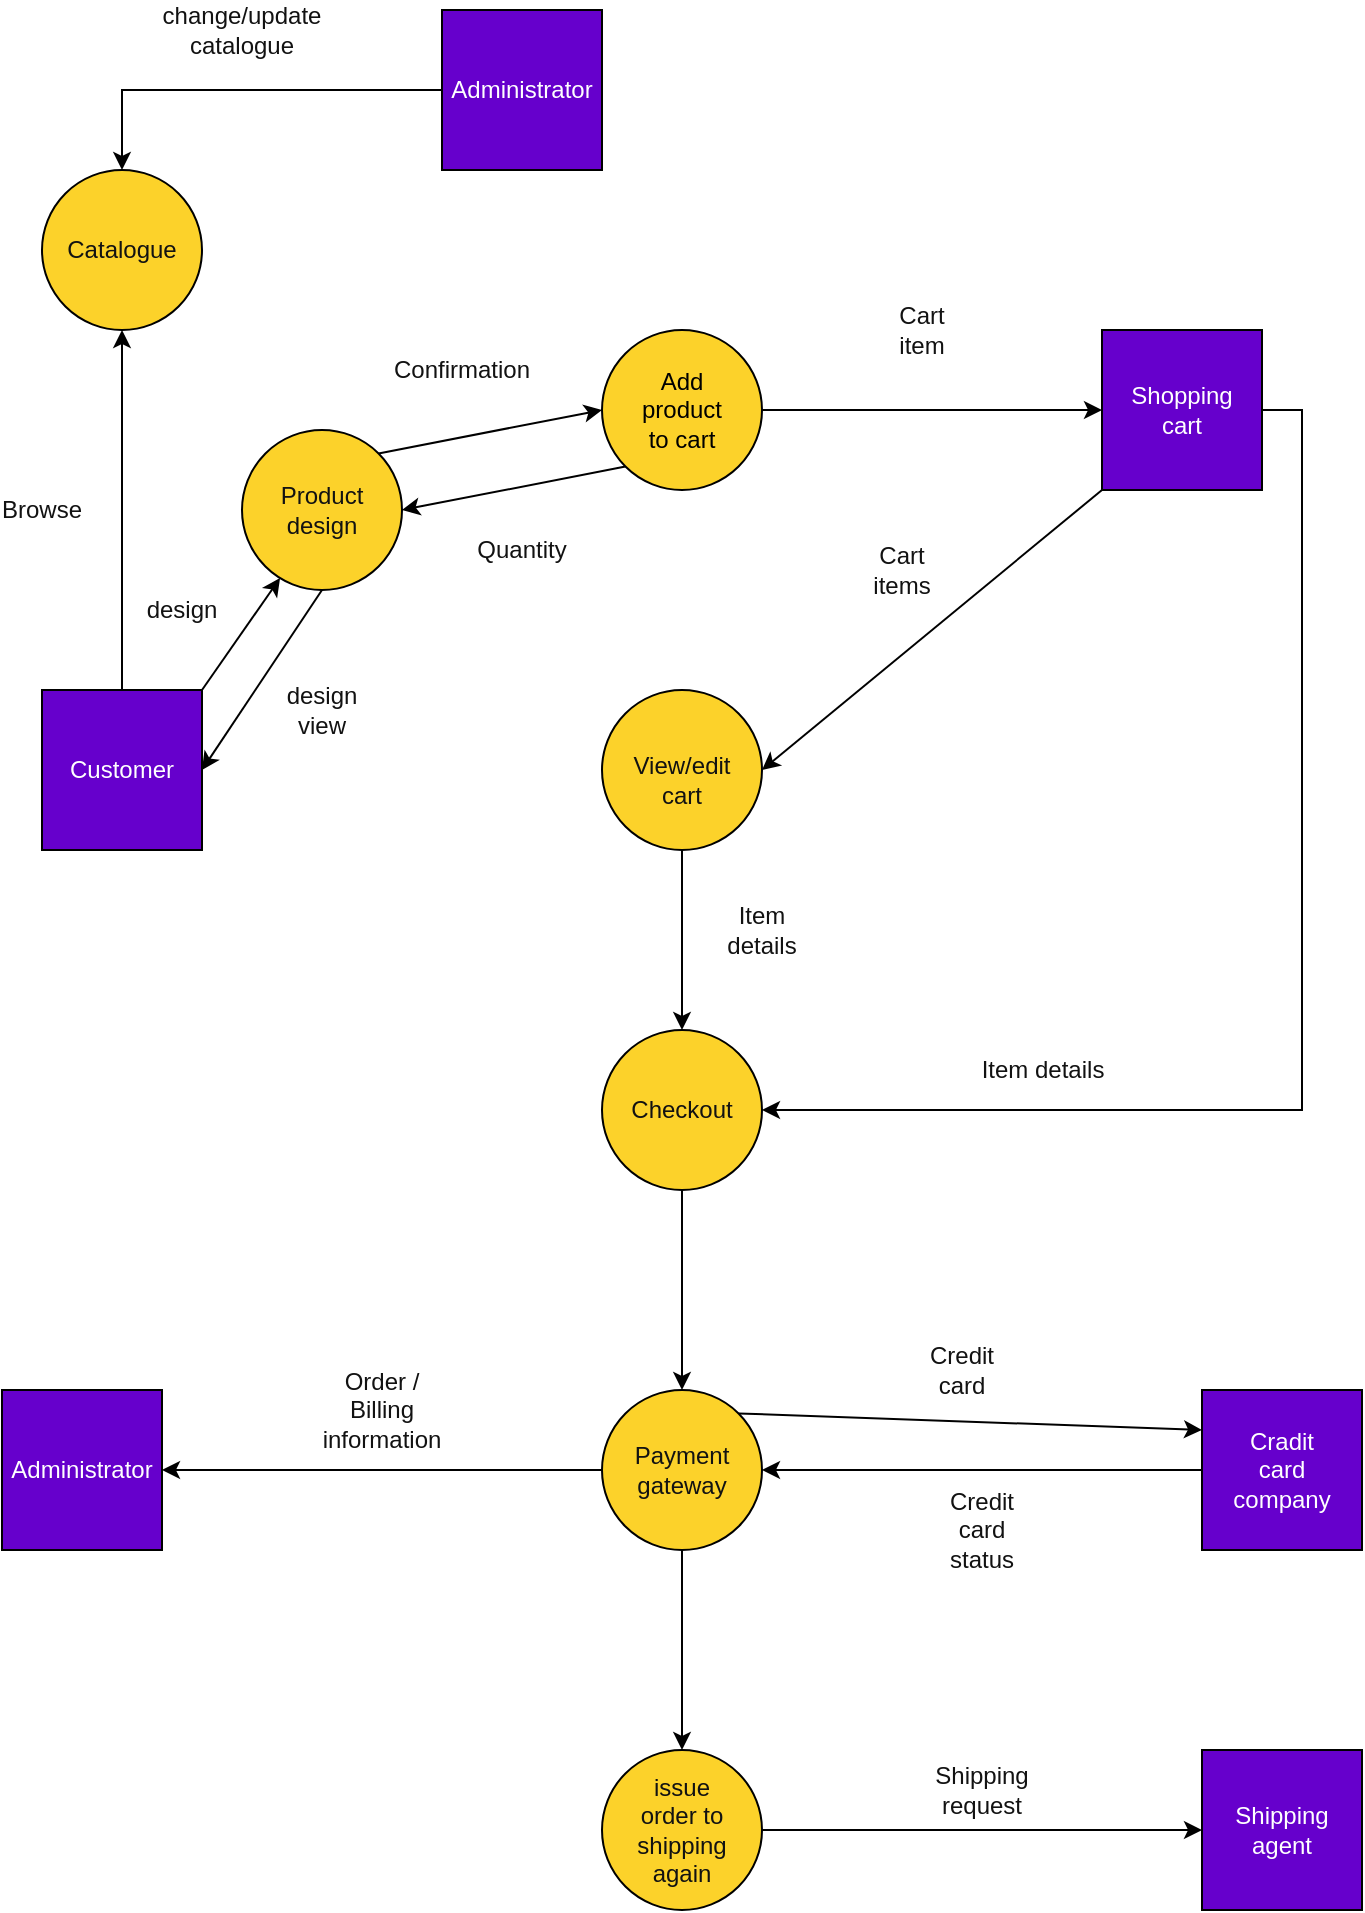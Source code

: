 <mxfile version="13.7.9" type="github">
  <diagram id="X1WS5M_EdqJg8nq4bNXl" name="Page-1">
    <mxGraphModel dx="868" dy="479" grid="1" gridSize="10" guides="1" tooltips="1" connect="1" arrows="1" fold="1" page="1" pageScale="1" pageWidth="1100" pageHeight="850" math="0" shadow="0">
      <root>
        <mxCell id="0" />
        <mxCell id="1" parent="0" />
        <mxCell id="noRcn-W63zeGpqcdknAx-15" style="edgeStyle=orthogonalEdgeStyle;rounded=0;orthogonalLoop=1;jettySize=auto;html=1;exitX=0;exitY=0.5;exitDx=0;exitDy=0;entryX=0.5;entryY=0;entryDx=0;entryDy=0;" edge="1" parent="1" source="noRcn-W63zeGpqcdknAx-1" target="noRcn-W63zeGpqcdknAx-3">
          <mxGeometry relative="1" as="geometry">
            <mxPoint x="160" y="80" as="targetPoint" />
          </mxGeometry>
        </mxCell>
        <mxCell id="noRcn-W63zeGpqcdknAx-1" value="" style="whiteSpace=wrap;html=1;aspect=fixed;fillColor=#6600CC;" vertex="1" parent="1">
          <mxGeometry x="320" y="40" width="80" height="80" as="geometry" />
        </mxCell>
        <mxCell id="noRcn-W63zeGpqcdknAx-3" value="" style="ellipse;whiteSpace=wrap;html=1;aspect=fixed;fillColor=#FCD22A;" vertex="1" parent="1">
          <mxGeometry x="120" y="120" width="80" height="80" as="geometry" />
        </mxCell>
        <mxCell id="noRcn-W63zeGpqcdknAx-22" style="edgeStyle=none;rounded=0;orthogonalLoop=1;jettySize=auto;html=1;exitX=0;exitY=1;exitDx=0;exitDy=0;entryX=1;entryY=0.5;entryDx=0;entryDy=0;" edge="1" parent="1" source="noRcn-W63zeGpqcdknAx-4" target="noRcn-W63zeGpqcdknAx-14">
          <mxGeometry relative="1" as="geometry" />
        </mxCell>
        <mxCell id="noRcn-W63zeGpqcdknAx-23" style="edgeStyle=none;rounded=0;orthogonalLoop=1;jettySize=auto;html=1;exitX=1;exitY=0.5;exitDx=0;exitDy=0;entryX=0;entryY=0.5;entryDx=0;entryDy=0;" edge="1" parent="1" source="noRcn-W63zeGpqcdknAx-4" target="noRcn-W63zeGpqcdknAx-5">
          <mxGeometry relative="1" as="geometry" />
        </mxCell>
        <mxCell id="noRcn-W63zeGpqcdknAx-4" value="" style="ellipse;whiteSpace=wrap;html=1;aspect=fixed;fillColor=#FCD22A;" vertex="1" parent="1">
          <mxGeometry x="400" y="200" width="80" height="80" as="geometry" />
        </mxCell>
        <mxCell id="noRcn-W63zeGpqcdknAx-24" style="edgeStyle=none;rounded=0;orthogonalLoop=1;jettySize=auto;html=1;exitX=0;exitY=1;exitDx=0;exitDy=0;entryX=1;entryY=0.5;entryDx=0;entryDy=0;" edge="1" parent="1" source="noRcn-W63zeGpqcdknAx-5" target="noRcn-W63zeGpqcdknAx-7">
          <mxGeometry relative="1" as="geometry" />
        </mxCell>
        <mxCell id="noRcn-W63zeGpqcdknAx-27" style="edgeStyle=orthogonalEdgeStyle;rounded=0;orthogonalLoop=1;jettySize=auto;html=1;exitX=1;exitY=0.5;exitDx=0;exitDy=0;entryX=1;entryY=0.5;entryDx=0;entryDy=0;" edge="1" parent="1" source="noRcn-W63zeGpqcdknAx-5" target="noRcn-W63zeGpqcdknAx-8">
          <mxGeometry relative="1" as="geometry" />
        </mxCell>
        <mxCell id="noRcn-W63zeGpqcdknAx-5" value="" style="whiteSpace=wrap;html=1;aspect=fixed;fillColor=#6600CC;" vertex="1" parent="1">
          <mxGeometry x="650" y="200" width="80" height="80" as="geometry" />
        </mxCell>
        <mxCell id="noRcn-W63zeGpqcdknAx-18" style="edgeStyle=none;rounded=0;orthogonalLoop=1;jettySize=auto;html=1;exitX=0.5;exitY=0;exitDx=0;exitDy=0;entryX=0.5;entryY=1;entryDx=0;entryDy=0;" edge="1" parent="1" source="noRcn-W63zeGpqcdknAx-6" target="noRcn-W63zeGpqcdknAx-3">
          <mxGeometry relative="1" as="geometry" />
        </mxCell>
        <mxCell id="noRcn-W63zeGpqcdknAx-19" style="edgeStyle=none;rounded=0;orthogonalLoop=1;jettySize=auto;html=1;exitX=1;exitY=0;exitDx=0;exitDy=0;entryX=0.238;entryY=0.925;entryDx=0;entryDy=0;entryPerimeter=0;" edge="1" parent="1" source="noRcn-W63zeGpqcdknAx-6" target="noRcn-W63zeGpqcdknAx-14">
          <mxGeometry relative="1" as="geometry" />
        </mxCell>
        <mxCell id="noRcn-W63zeGpqcdknAx-6" value="" style="whiteSpace=wrap;html=1;aspect=fixed;fillColor=#6600CC;" vertex="1" parent="1">
          <mxGeometry x="120" y="380" width="80" height="80" as="geometry" />
        </mxCell>
        <mxCell id="noRcn-W63zeGpqcdknAx-25" style="edgeStyle=none;rounded=0;orthogonalLoop=1;jettySize=auto;html=1;exitX=0.5;exitY=1;exitDx=0;exitDy=0;" edge="1" parent="1" source="noRcn-W63zeGpqcdknAx-7" target="noRcn-W63zeGpqcdknAx-8">
          <mxGeometry relative="1" as="geometry" />
        </mxCell>
        <mxCell id="noRcn-W63zeGpqcdknAx-7" value="" style="ellipse;whiteSpace=wrap;html=1;aspect=fixed;fillColor=#FCD22A;" vertex="1" parent="1">
          <mxGeometry x="400" y="380" width="80" height="80" as="geometry" />
        </mxCell>
        <mxCell id="noRcn-W63zeGpqcdknAx-28" style="edgeStyle=orthogonalEdgeStyle;rounded=0;orthogonalLoop=1;jettySize=auto;html=1;exitX=0.5;exitY=1;exitDx=0;exitDy=0;entryX=0.5;entryY=0;entryDx=0;entryDy=0;" edge="1" parent="1" source="noRcn-W63zeGpqcdknAx-8" target="noRcn-W63zeGpqcdknAx-9">
          <mxGeometry relative="1" as="geometry" />
        </mxCell>
        <mxCell id="noRcn-W63zeGpqcdknAx-8" value="" style="ellipse;whiteSpace=wrap;html=1;aspect=fixed;fillColor=#FCD22A;" vertex="1" parent="1">
          <mxGeometry x="400" y="550" width="80" height="80" as="geometry" />
        </mxCell>
        <mxCell id="noRcn-W63zeGpqcdknAx-30" style="edgeStyle=none;rounded=0;orthogonalLoop=1;jettySize=auto;html=1;exitX=1;exitY=0;exitDx=0;exitDy=0;entryX=0;entryY=0.25;entryDx=0;entryDy=0;" edge="1" parent="1" source="noRcn-W63zeGpqcdknAx-9" target="noRcn-W63zeGpqcdknAx-11">
          <mxGeometry relative="1" as="geometry" />
        </mxCell>
        <mxCell id="noRcn-W63zeGpqcdknAx-32" style="edgeStyle=none;rounded=0;orthogonalLoop=1;jettySize=auto;html=1;exitX=0;exitY=0.5;exitDx=0;exitDy=0;" edge="1" parent="1" source="noRcn-W63zeGpqcdknAx-9" target="noRcn-W63zeGpqcdknAx-13">
          <mxGeometry relative="1" as="geometry" />
        </mxCell>
        <mxCell id="noRcn-W63zeGpqcdknAx-33" style="edgeStyle=none;rounded=0;orthogonalLoop=1;jettySize=auto;html=1;exitX=0.5;exitY=1;exitDx=0;exitDy=0;entryX=0.5;entryY=0;entryDx=0;entryDy=0;" edge="1" parent="1" source="noRcn-W63zeGpqcdknAx-9" target="noRcn-W63zeGpqcdknAx-10">
          <mxGeometry relative="1" as="geometry" />
        </mxCell>
        <mxCell id="noRcn-W63zeGpqcdknAx-9" value="" style="ellipse;whiteSpace=wrap;html=1;aspect=fixed;fillColor=#FCD22A;" vertex="1" parent="1">
          <mxGeometry x="400" y="730" width="80" height="80" as="geometry" />
        </mxCell>
        <mxCell id="noRcn-W63zeGpqcdknAx-34" style="edgeStyle=none;rounded=0;orthogonalLoop=1;jettySize=auto;html=1;exitX=1;exitY=0.5;exitDx=0;exitDy=0;entryX=0;entryY=0.5;entryDx=0;entryDy=0;" edge="1" parent="1" source="noRcn-W63zeGpqcdknAx-10" target="noRcn-W63zeGpqcdknAx-12">
          <mxGeometry relative="1" as="geometry" />
        </mxCell>
        <mxCell id="noRcn-W63zeGpqcdknAx-10" value="" style="ellipse;whiteSpace=wrap;html=1;aspect=fixed;fillColor=#FCD22A;" vertex="1" parent="1">
          <mxGeometry x="400" y="910" width="80" height="80" as="geometry" />
        </mxCell>
        <mxCell id="noRcn-W63zeGpqcdknAx-31" style="edgeStyle=none;rounded=0;orthogonalLoop=1;jettySize=auto;html=1;exitX=0;exitY=0.5;exitDx=0;exitDy=0;entryX=1;entryY=0.5;entryDx=0;entryDy=0;" edge="1" parent="1" source="noRcn-W63zeGpqcdknAx-11" target="noRcn-W63zeGpqcdknAx-9">
          <mxGeometry relative="1" as="geometry" />
        </mxCell>
        <mxCell id="noRcn-W63zeGpqcdknAx-11" value="" style="whiteSpace=wrap;html=1;aspect=fixed;fillColor=#6600CC;" vertex="1" parent="1">
          <mxGeometry x="700" y="730" width="80" height="80" as="geometry" />
        </mxCell>
        <mxCell id="noRcn-W63zeGpqcdknAx-12" value="" style="whiteSpace=wrap;html=1;aspect=fixed;fillColor=#6600CC;" vertex="1" parent="1">
          <mxGeometry x="700" y="910" width="80" height="80" as="geometry" />
        </mxCell>
        <mxCell id="noRcn-W63zeGpqcdknAx-13" value="" style="whiteSpace=wrap;html=1;aspect=fixed;fillColor=#6600CC;" vertex="1" parent="1">
          <mxGeometry x="100" y="730" width="80" height="80" as="geometry" />
        </mxCell>
        <mxCell id="noRcn-W63zeGpqcdknAx-21" style="edgeStyle=none;rounded=0;orthogonalLoop=1;jettySize=auto;html=1;exitX=1;exitY=0;exitDx=0;exitDy=0;entryX=0;entryY=0.5;entryDx=0;entryDy=0;" edge="1" parent="1" source="noRcn-W63zeGpqcdknAx-14" target="noRcn-W63zeGpqcdknAx-4">
          <mxGeometry relative="1" as="geometry" />
        </mxCell>
        <mxCell id="noRcn-W63zeGpqcdknAx-39" style="edgeStyle=none;rounded=0;orthogonalLoop=1;jettySize=auto;html=1;exitX=0.5;exitY=1;exitDx=0;exitDy=0;entryX=1;entryY=0.5;entryDx=0;entryDy=0;fontColor=#FFFFFF;" edge="1" parent="1" source="noRcn-W63zeGpqcdknAx-14" target="noRcn-W63zeGpqcdknAx-6">
          <mxGeometry relative="1" as="geometry" />
        </mxCell>
        <mxCell id="noRcn-W63zeGpqcdknAx-14" value="" style="ellipse;whiteSpace=wrap;html=1;aspect=fixed;fillColor=#FCD22A;" vertex="1" parent="1">
          <mxGeometry x="220" y="250" width="80" height="80" as="geometry" />
        </mxCell>
        <mxCell id="noRcn-W63zeGpqcdknAx-35" value="Add product to cart" style="text;html=1;strokeColor=none;fillColor=none;align=center;verticalAlign=middle;whiteSpace=wrap;rounded=0;" vertex="1" parent="1">
          <mxGeometry x="420" y="230" width="40" height="20" as="geometry" />
        </mxCell>
        <mxCell id="noRcn-W63zeGpqcdknAx-36" value="Administrator" style="text;html=1;align=center;verticalAlign=middle;whiteSpace=wrap;rounded=0;fontColor=#FFFFFF;" vertex="1" parent="1">
          <mxGeometry x="340" y="70" width="40" height="20" as="geometry" />
        </mxCell>
        <mxCell id="noRcn-W63zeGpqcdknAx-37" value="Customer" style="text;html=1;strokeColor=none;fillColor=none;align=center;verticalAlign=middle;whiteSpace=wrap;rounded=0;fontColor=#FFFFFF;" vertex="1" parent="1">
          <mxGeometry x="140" y="410" width="40" height="20" as="geometry" />
        </mxCell>
        <mxCell id="noRcn-W63zeGpqcdknAx-38" value="Shopping cart" style="text;html=1;strokeColor=none;fillColor=none;align=center;verticalAlign=middle;whiteSpace=wrap;rounded=0;fontColor=#FFFFFF;" vertex="1" parent="1">
          <mxGeometry x="670" y="230" width="40" height="20" as="geometry" />
        </mxCell>
        <mxCell id="noRcn-W63zeGpqcdknAx-40" value="Cradit card company" style="text;html=1;strokeColor=none;fillColor=none;align=center;verticalAlign=middle;whiteSpace=wrap;rounded=0;fontColor=#FFFFFF;" vertex="1" parent="1">
          <mxGeometry x="720" y="760" width="40" height="20" as="geometry" />
        </mxCell>
        <mxCell id="noRcn-W63zeGpqcdknAx-41" value="Shipping agent" style="text;html=1;strokeColor=none;fillColor=none;align=center;verticalAlign=middle;whiteSpace=wrap;rounded=0;fontColor=#FFFFFF;" vertex="1" parent="1">
          <mxGeometry x="720" y="940" width="40" height="20" as="geometry" />
        </mxCell>
        <mxCell id="noRcn-W63zeGpqcdknAx-42" value="Administrator" style="text;html=1;strokeColor=none;fillColor=none;align=center;verticalAlign=middle;whiteSpace=wrap;rounded=0;fontColor=#FFFFFF;" vertex="1" parent="1">
          <mxGeometry x="120" y="760" width="40" height="20" as="geometry" />
        </mxCell>
        <mxCell id="noRcn-W63zeGpqcdknAx-43" value="&lt;div&gt;issue order to shipping &lt;br&gt;&lt;/div&gt;&lt;div&gt;again&lt;br&gt;&lt;/div&gt;" style="text;html=1;strokeColor=none;fillColor=none;align=center;verticalAlign=middle;whiteSpace=wrap;rounded=0;fontColor=#121212;" vertex="1" parent="1">
          <mxGeometry x="420" y="940" width="40" height="20" as="geometry" />
        </mxCell>
        <mxCell id="noRcn-W63zeGpqcdknAx-44" value="Payment gateway" style="text;html=1;strokeColor=none;fillColor=none;align=center;verticalAlign=middle;whiteSpace=wrap;rounded=0;fontColor=#121212;" vertex="1" parent="1">
          <mxGeometry x="420" y="760" width="40" height="20" as="geometry" />
        </mxCell>
        <mxCell id="noRcn-W63zeGpqcdknAx-45" value="Checkout" style="text;html=1;strokeColor=none;fillColor=none;align=center;verticalAlign=middle;whiteSpace=wrap;rounded=0;fontColor=#121212;" vertex="1" parent="1">
          <mxGeometry x="420" y="580" width="40" height="20" as="geometry" />
        </mxCell>
        <mxCell id="noRcn-W63zeGpqcdknAx-46" value="View/edit cart" style="text;html=1;strokeColor=none;fillColor=none;align=center;verticalAlign=middle;whiteSpace=wrap;rounded=0;fontColor=#121212;" vertex="1" parent="1">
          <mxGeometry x="420" y="415" width="40" height="20" as="geometry" />
        </mxCell>
        <mxCell id="noRcn-W63zeGpqcdknAx-47" value="Product design" style="text;html=1;strokeColor=none;fillColor=none;align=center;verticalAlign=middle;whiteSpace=wrap;rounded=0;fontColor=#121212;" vertex="1" parent="1">
          <mxGeometry x="240" y="280" width="40" height="20" as="geometry" />
        </mxCell>
        <mxCell id="noRcn-W63zeGpqcdknAx-48" value="Catalogue" style="text;html=1;strokeColor=none;fillColor=none;align=center;verticalAlign=middle;whiteSpace=wrap;rounded=0;fontColor=#121212;" vertex="1" parent="1">
          <mxGeometry x="140" y="150" width="40" height="20" as="geometry" />
        </mxCell>
        <mxCell id="noRcn-W63zeGpqcdknAx-49" value="&lt;div&gt;change/update &lt;br&gt;&lt;/div&gt;&lt;div&gt;catalogue&lt;br&gt;&lt;/div&gt;" style="text;html=1;strokeColor=none;fillColor=none;align=center;verticalAlign=middle;whiteSpace=wrap;rounded=0;fontColor=#121212;" vertex="1" parent="1">
          <mxGeometry x="200" y="40" width="40" height="20" as="geometry" />
        </mxCell>
        <mxCell id="noRcn-W63zeGpqcdknAx-50" value="Browse" style="text;html=1;strokeColor=none;fillColor=none;align=center;verticalAlign=middle;whiteSpace=wrap;rounded=0;fontColor=#121212;" vertex="1" parent="1">
          <mxGeometry x="100" y="280" width="40" height="20" as="geometry" />
        </mxCell>
        <mxCell id="noRcn-W63zeGpqcdknAx-51" value="design" style="text;html=1;strokeColor=none;fillColor=none;align=center;verticalAlign=middle;whiteSpace=wrap;rounded=0;fontColor=#121212;" vertex="1" parent="1">
          <mxGeometry x="170" y="330" width="40" height="20" as="geometry" />
        </mxCell>
        <mxCell id="noRcn-W63zeGpqcdknAx-52" value="design view" style="text;html=1;strokeColor=none;fillColor=none;align=center;verticalAlign=middle;whiteSpace=wrap;rounded=0;fontColor=#121212;" vertex="1" parent="1">
          <mxGeometry x="240" y="380" width="40" height="20" as="geometry" />
        </mxCell>
        <mxCell id="noRcn-W63zeGpqcdknAx-53" value="Confirmation" style="text;html=1;strokeColor=none;fillColor=none;align=center;verticalAlign=middle;whiteSpace=wrap;rounded=0;fontColor=#121212;" vertex="1" parent="1">
          <mxGeometry x="310" y="210" width="40" height="20" as="geometry" />
        </mxCell>
        <mxCell id="noRcn-W63zeGpqcdknAx-54" value="Quantity" style="text;html=1;strokeColor=none;fillColor=none;align=center;verticalAlign=middle;whiteSpace=wrap;rounded=0;fontColor=#121212;" vertex="1" parent="1">
          <mxGeometry x="340" y="300" width="40" height="20" as="geometry" />
        </mxCell>
        <mxCell id="noRcn-W63zeGpqcdknAx-55" value="Cart item" style="text;html=1;strokeColor=none;fillColor=none;align=center;verticalAlign=middle;whiteSpace=wrap;rounded=0;fontColor=#121212;" vertex="1" parent="1">
          <mxGeometry x="540" y="190" width="40" height="20" as="geometry" />
        </mxCell>
        <mxCell id="noRcn-W63zeGpqcdknAx-56" value="Cart items" style="text;html=1;strokeColor=none;fillColor=none;align=center;verticalAlign=middle;whiteSpace=wrap;rounded=0;fontColor=#121212;" vertex="1" parent="1">
          <mxGeometry x="530" y="310" width="40" height="20" as="geometry" />
        </mxCell>
        <mxCell id="noRcn-W63zeGpqcdknAx-57" value="Item details" style="text;html=1;strokeColor=none;fillColor=none;align=center;verticalAlign=middle;whiteSpace=wrap;rounded=0;fontColor=#121212;" vertex="1" parent="1">
          <mxGeometry x="460" y="490" width="40" height="20" as="geometry" />
        </mxCell>
        <mxCell id="noRcn-W63zeGpqcdknAx-58" value="Item details" style="text;html=1;align=center;verticalAlign=middle;resizable=0;points=[];autosize=1;fontColor=#121212;" vertex="1" parent="1">
          <mxGeometry x="580" y="560" width="80" height="20" as="geometry" />
        </mxCell>
        <mxCell id="noRcn-W63zeGpqcdknAx-59" value="Order / Billing information" style="text;html=1;strokeColor=none;fillColor=none;align=center;verticalAlign=middle;whiteSpace=wrap;rounded=0;fontColor=#121212;" vertex="1" parent="1">
          <mxGeometry x="270" y="730" width="40" height="20" as="geometry" />
        </mxCell>
        <mxCell id="noRcn-W63zeGpqcdknAx-60" value="Credit card" style="text;html=1;strokeColor=none;fillColor=none;align=center;verticalAlign=middle;whiteSpace=wrap;rounded=0;fontColor=#121212;" vertex="1" parent="1">
          <mxGeometry x="560" y="710" width="40" height="20" as="geometry" />
        </mxCell>
        <mxCell id="noRcn-W63zeGpqcdknAx-61" value="Credit card status" style="text;html=1;strokeColor=none;fillColor=none;align=center;verticalAlign=middle;whiteSpace=wrap;rounded=0;fontColor=#121212;" vertex="1" parent="1">
          <mxGeometry x="570" y="790" width="40" height="20" as="geometry" />
        </mxCell>
        <mxCell id="noRcn-W63zeGpqcdknAx-62" value="Shipping request" style="text;html=1;strokeColor=none;fillColor=none;align=center;verticalAlign=middle;whiteSpace=wrap;rounded=0;fontColor=#121212;" vertex="1" parent="1">
          <mxGeometry x="570" y="920" width="40" height="20" as="geometry" />
        </mxCell>
      </root>
    </mxGraphModel>
  </diagram>
</mxfile>
